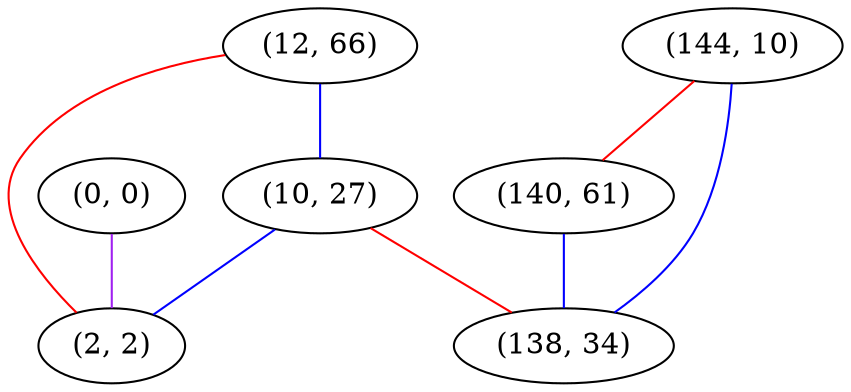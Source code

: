 graph "" {
"(12, 66)";
"(0, 0)";
"(144, 10)";
"(10, 27)";
"(2, 2)";
"(140, 61)";
"(138, 34)";
"(12, 66)" -- "(10, 27)"  [color=blue, key=0, weight=3];
"(12, 66)" -- "(2, 2)"  [color=red, key=0, weight=1];
"(0, 0)" -- "(2, 2)"  [color=purple, key=0, weight=4];
"(144, 10)" -- "(140, 61)"  [color=red, key=0, weight=1];
"(144, 10)" -- "(138, 34)"  [color=blue, key=0, weight=3];
"(10, 27)" -- "(2, 2)"  [color=blue, key=0, weight=3];
"(10, 27)" -- "(138, 34)"  [color=red, key=0, weight=1];
"(140, 61)" -- "(138, 34)"  [color=blue, key=0, weight=3];
}
